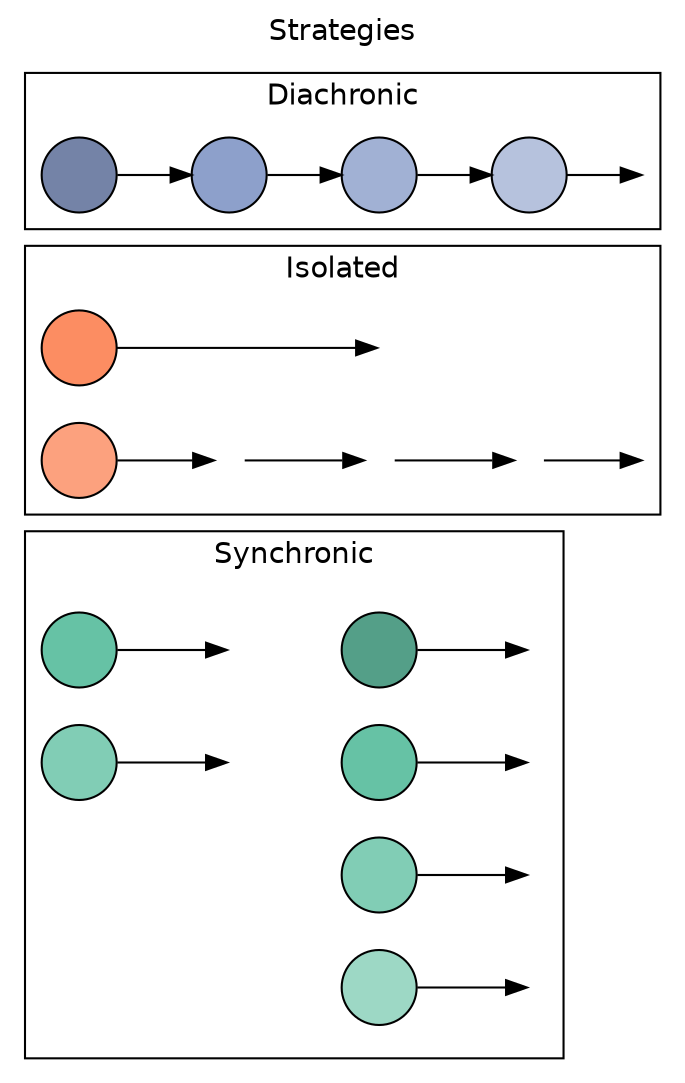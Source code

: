 digraph {
  rankdir=LR;
  label="Strategies";
  labelloc=t;
  fontname=helvetica;
  // bgcolor=transparent;

  node[fontname=helvetica; label=""; style=filled; shape=circle];
  edge[fontname=helvetica];

  // Set cluster order (top to bottom) by initializing
  // nodes in each cluster starting from bottom to top
  s1, solo, d1;

  // Colors are people
  s4_1[fillcolor="#549F88"];
  s4_2[fillcolor="#66C2A5"];
  s4_3[fillcolor="#81CDB5"];
  s4_4[fillcolor="#9DD8C5"];
  s1[fillcolor="#66C2A5"];
  s2[fillcolor="#81CDB5"];
  d1[fillcolor="#7483A7"];
  d2[fillcolor="#8DA0CB"];
  d3[fillcolor="#A1B1D4"];
  d4[fillcolor="#B6C2DD"];
  solo[fillcolor="#FC8D62"];
  solo_s1[fillcolor="#FCA17E"];

  // Invisible last nodes
  dinv1, soloinv1, soloinv2, sinv1, sinv2, s4inv1, s4inv2, s4inv3, s4inv4[style=invis, width=0];

  subgraph cluster1 {
    label="Diachronic";
    d1 -> d2 -> d3 -> d4 -> dinv1;
  }

  subgraph cluster2 {
    label="Isolated";
    solo -> soloinv1[minlen=2];
    solo_s1 -> solo_s2 -> solo_s3 -> solo_s4 -> soloinv2;

    solo_s2, solo_s3, solo_s4[style=invis, width=0.2];
  }

  subgraph cluster3 {
    label="Synchronic";
    rankdir=TB;

    subgraph cluster3a {
      label="";
      margin = 0;
      style = invis;
      s1 -> sinv1;
      s2 -> sinv2;
    }

    subgraph cluster3b {
      label="";
      style = invis;
      s4_1 -> s4inv1;
      s4_2 -> s4inv2;
      s4_3 -> s4inv3;
      s4_4 -> s4inv4;
    }

    {edge[style=invis]
      {sinv1 sinv2} -> {s4_1 s4_2}
    }


  }

}
